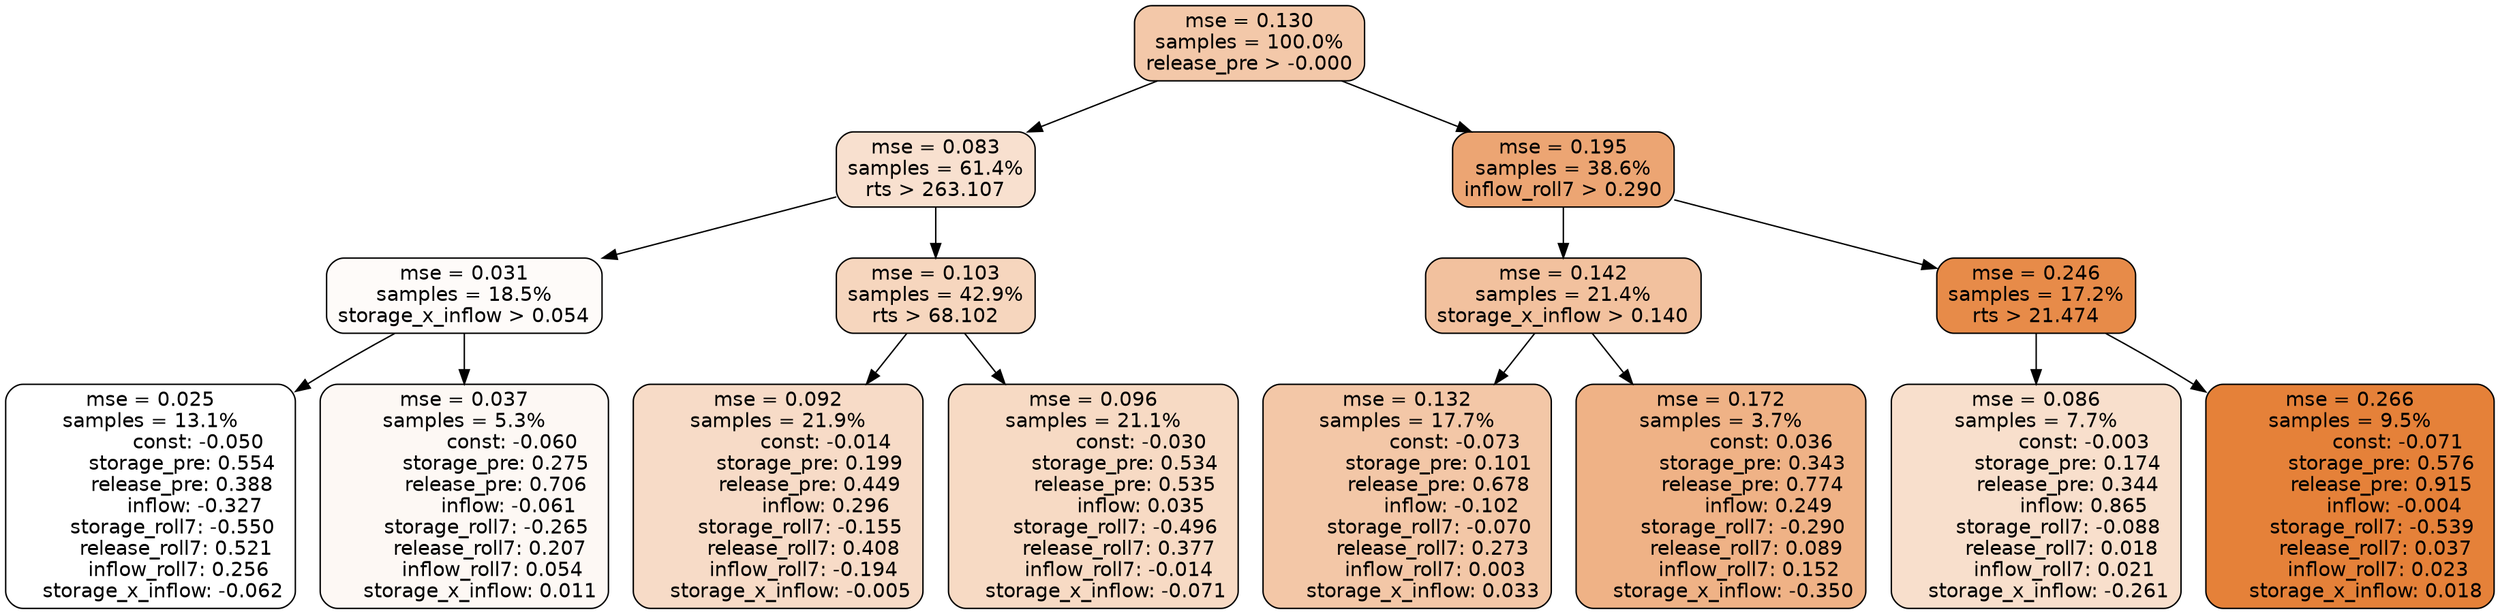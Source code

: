 digraph tree {
node [shape=rectangle, style="filled, rounded", color="black", fontname=helvetica] ;
edge [fontname=helvetica] ;
	"0" [label="mse = 0.130
samples = 100.0%
release_pre > -0.000", fillcolor="#f3c8a9"]
	"1" [label="mse = 0.083
samples = 61.4%
rts > 263.107", fillcolor="#f8e0cf"]
	"8" [label="mse = 0.195
samples = 38.6%
inflow_roll7 > 0.290", fillcolor="#eca573"]
	"5" [label="mse = 0.031
samples = 18.5%
storage_x_inflow > 0.054", fillcolor="#fefbf9"]
	"2" [label="mse = 0.103
samples = 42.9%
rts > 68.102", fillcolor="#f6d6be"]
	"9" [label="mse = 0.142
samples = 21.4%
storage_x_inflow > 0.140", fillcolor="#f2c19e"]
	"12" [label="mse = 0.246
samples = 17.2%
rts > 21.474", fillcolor="#e78b49"]
	"6" [label="mse = 0.025
samples = 13.1%
               const: -0.050
          storage_pre: 0.554
          release_pre: 0.388
              inflow: -0.327
       storage_roll7: -0.550
        release_roll7: 0.521
         inflow_roll7: 0.256
    storage_x_inflow: -0.062", fillcolor="#ffffff"]
	"7" [label="mse = 0.037
samples = 5.3%
               const: -0.060
          storage_pre: 0.275
          release_pre: 0.706
              inflow: -0.061
       storage_roll7: -0.265
        release_roll7: 0.207
         inflow_roll7: 0.054
     storage_x_inflow: 0.011", fillcolor="#fdf8f4"]
	"3" [label="mse = 0.092
samples = 21.9%
               const: -0.014
          storage_pre: 0.199
          release_pre: 0.449
               inflow: 0.296
       storage_roll7: -0.155
        release_roll7: 0.408
        inflow_roll7: -0.194
    storage_x_inflow: -0.005", fillcolor="#f7dbc7"]
	"4" [label="mse = 0.096
samples = 21.1%
               const: -0.030
          storage_pre: 0.534
          release_pre: 0.535
               inflow: 0.035
       storage_roll7: -0.496
        release_roll7: 0.377
        inflow_roll7: -0.014
    storage_x_inflow: -0.071", fillcolor="#f7dac4"]
	"10" [label="mse = 0.132
samples = 17.7%
               const: -0.073
          storage_pre: 0.101
          release_pre: 0.678
              inflow: -0.102
       storage_roll7: -0.070
        release_roll7: 0.273
         inflow_roll7: 0.003
     storage_x_inflow: 0.033", fillcolor="#f3c7a7"]
	"11" [label="mse = 0.172
samples = 3.7%
                const: 0.036
          storage_pre: 0.343
          release_pre: 0.774
               inflow: 0.249
       storage_roll7: -0.290
        release_roll7: 0.089
         inflow_roll7: 0.152
    storage_x_inflow: -0.350", fillcolor="#efb286"]
	"13" [label="mse = 0.086
samples = 7.7%
               const: -0.003
          storage_pre: 0.174
          release_pre: 0.344
               inflow: 0.865
       storage_roll7: -0.088
        release_roll7: 0.018
         inflow_roll7: 0.021
    storage_x_inflow: -0.261", fillcolor="#f8dfcc"]
	"14" [label="mse = 0.266
samples = 9.5%
               const: -0.071
          storage_pre: 0.576
          release_pre: 0.915
              inflow: -0.004
       storage_roll7: -0.539
        release_roll7: 0.037
         inflow_roll7: 0.023
     storage_x_inflow: 0.018", fillcolor="#e58139"]

	"0" -> "1"
	"0" -> "8"
	"1" -> "2"
	"1" -> "5"
	"8" -> "9"
	"8" -> "12"
	"5" -> "6"
	"5" -> "7"
	"2" -> "3"
	"2" -> "4"
	"9" -> "10"
	"9" -> "11"
	"12" -> "13"
	"12" -> "14"
}